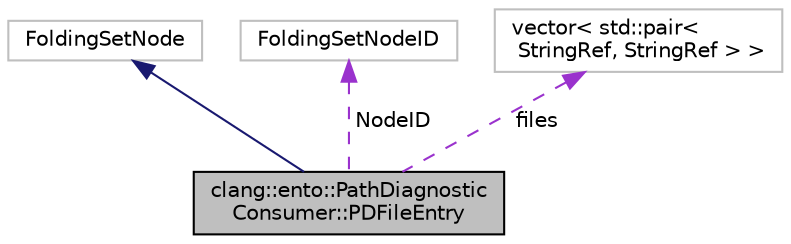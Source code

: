 digraph "clang::ento::PathDiagnosticConsumer::PDFileEntry"
{
 // LATEX_PDF_SIZE
  bgcolor="transparent";
  edge [fontname="Helvetica",fontsize="10",labelfontname="Helvetica",labelfontsize="10"];
  node [fontname="Helvetica",fontsize="10",shape=record];
  Node1 [label="clang::ento::PathDiagnostic\lConsumer::PDFileEntry",height=0.2,width=0.4,color="black", fillcolor="grey75", style="filled", fontcolor="black",tooltip=" "];
  Node2 -> Node1 [dir="back",color="midnightblue",fontsize="10",style="solid",fontname="Helvetica"];
  Node2 [label="FoldingSetNode",height=0.2,width=0.4,color="grey75",tooltip=" "];
  Node3 -> Node1 [dir="back",color="darkorchid3",fontsize="10",style="dashed",label=" NodeID" ,fontname="Helvetica"];
  Node3 [label="FoldingSetNodeID",height=0.2,width=0.4,color="grey75",tooltip=" "];
  Node4 -> Node1 [dir="back",color="darkorchid3",fontsize="10",style="dashed",label=" files" ,fontname="Helvetica"];
  Node4 [label="vector\< std::pair\<\l StringRef, StringRef \> \>",height=0.2,width=0.4,color="grey75",tooltip=" "];
}
